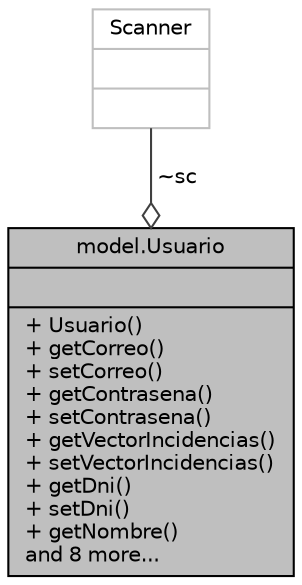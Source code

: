 digraph "model.Usuario"
{
 // LATEX_PDF_SIZE
  edge [fontname="Helvetica",fontsize="10",labelfontname="Helvetica",labelfontsize="10"];
  node [fontname="Helvetica",fontsize="10",shape=record];
  Node1 [label="{model.Usuario\n||+ Usuario()\l+ getCorreo()\l+ setCorreo()\l+ getContrasena()\l+ setContrasena()\l+ getVectorIncidencias()\l+ setVectorIncidencias()\l+ getDni()\l+ setDni()\l+ getNombre()\land 8 more...\l}",height=0.2,width=0.4,color="black", fillcolor="grey75", style="filled", fontcolor="black",tooltip=" "];
  Node2 -> Node1 [color="grey25",fontsize="10",style="solid",label=" ~sc" ,arrowhead="odiamond"];
  Node2 [label="{Scanner\n||}",height=0.2,width=0.4,color="grey75", fillcolor="white", style="filled",tooltip=" "];
}
